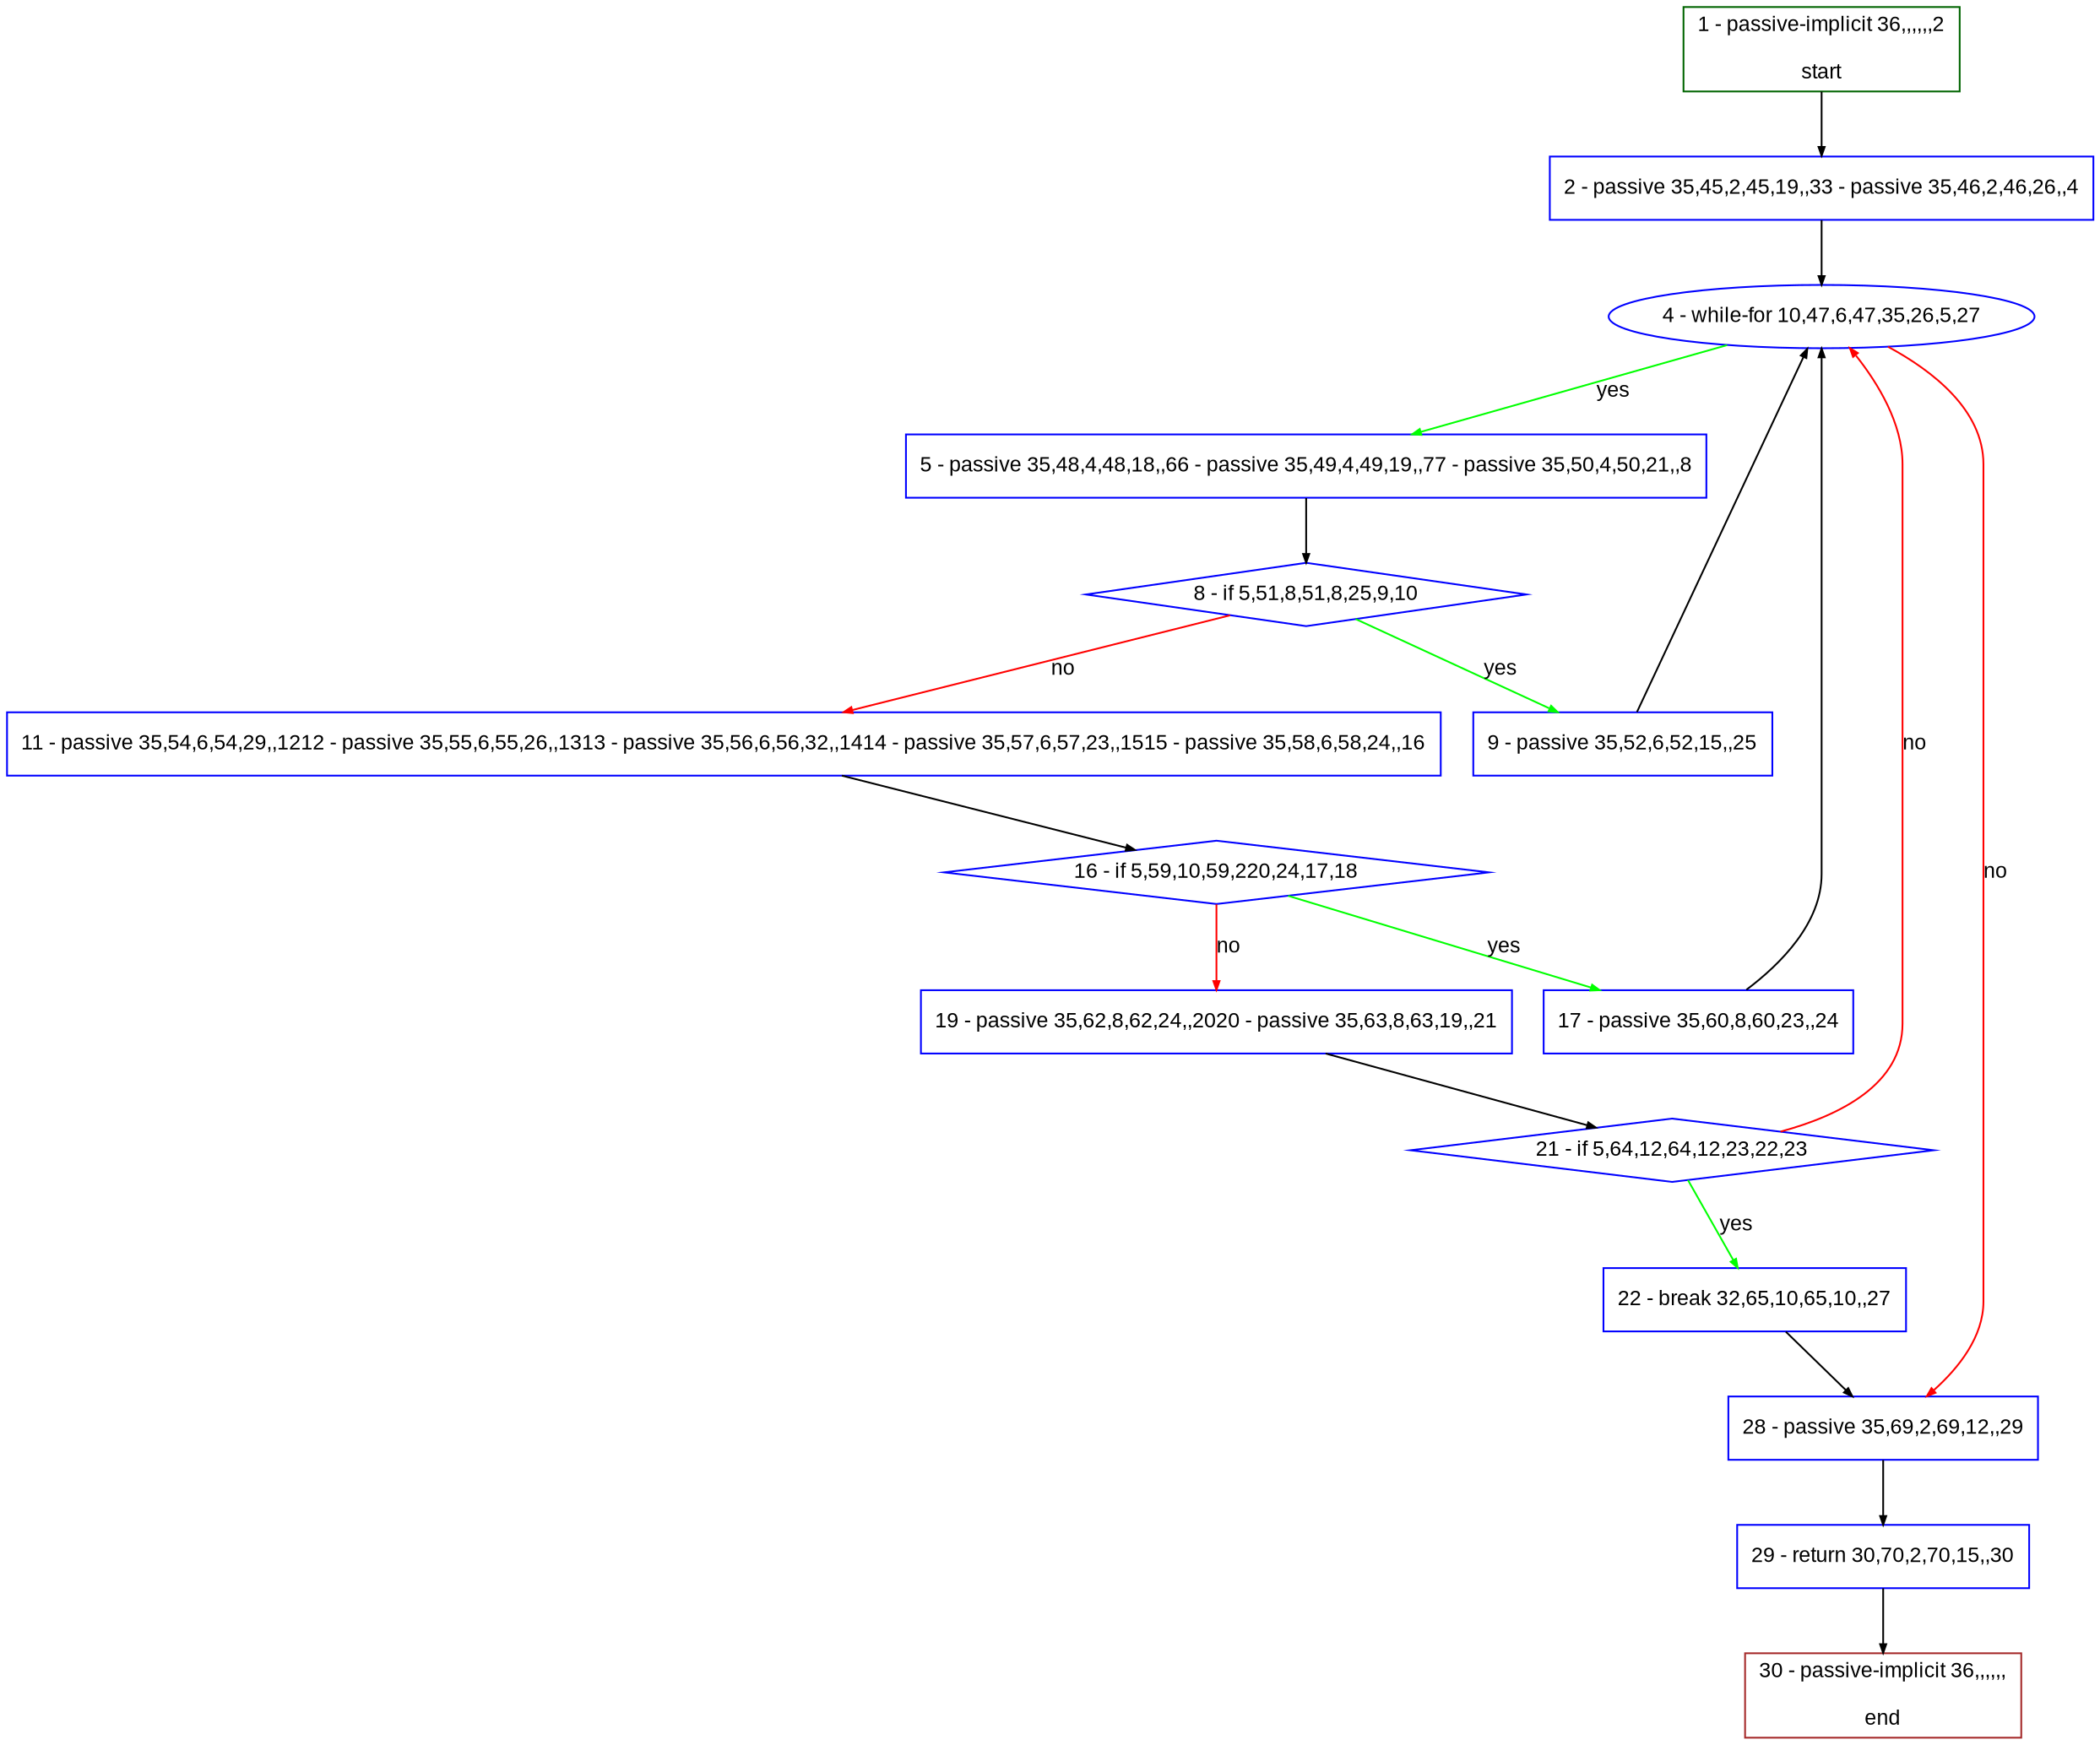 digraph "" {
  graph [pack="true", label="", fontsize="12", packmode="clust", fontname="Arial", fillcolor="#FFFFCC", bgcolor="white", style="rounded,filled", compound="true"];
  node [node_initialized="no", label="", color="grey", fontsize="12", fillcolor="white", fontname="Arial", style="filled", shape="rectangle", compound="true", fixedsize="false"];
  edge [fontcolor="black", arrowhead="normal", arrowtail="none", arrowsize="0.5", ltail="", label="", color="black", fontsize="12", lhead="", fontname="Arial", dir="forward", compound="true"];
  __N1 [label="2 - passive 35,45,2,45,19,,33 - passive 35,46,2,46,26,,4", color="#0000ff", fillcolor="#ffffff", style="filled", shape="box"];
  __N2 [label="1 - passive-implicit 36,,,,,,2\n\nstart", color="#006400", fillcolor="#ffffff", style="filled", shape="box"];
  __N3 [label="4 - while-for 10,47,6,47,35,26,5,27", color="#0000ff", fillcolor="#ffffff", style="filled", shape="oval"];
  __N4 [label="5 - passive 35,48,4,48,18,,66 - passive 35,49,4,49,19,,77 - passive 35,50,4,50,21,,8", color="#0000ff", fillcolor="#ffffff", style="filled", shape="box"];
  __N5 [label="28 - passive 35,69,2,69,12,,29", color="#0000ff", fillcolor="#ffffff", style="filled", shape="box"];
  __N6 [label="8 - if 5,51,8,51,8,25,9,10", color="#0000ff", fillcolor="#ffffff", style="filled", shape="diamond"];
  __N7 [label="9 - passive 35,52,6,52,15,,25", color="#0000ff", fillcolor="#ffffff", style="filled", shape="box"];
  __N8 [label="11 - passive 35,54,6,54,29,,1212 - passive 35,55,6,55,26,,1313 - passive 35,56,6,56,32,,1414 - passive 35,57,6,57,23,,1515 - passive 35,58,6,58,24,,16", color="#0000ff", fillcolor="#ffffff", style="filled", shape="box"];
  __N9 [label="16 - if 5,59,10,59,220,24,17,18", color="#0000ff", fillcolor="#ffffff", style="filled", shape="diamond"];
  __N10 [label="17 - passive 35,60,8,60,23,,24", color="#0000ff", fillcolor="#ffffff", style="filled", shape="box"];
  __N11 [label="19 - passive 35,62,8,62,24,,2020 - passive 35,63,8,63,19,,21", color="#0000ff", fillcolor="#ffffff", style="filled", shape="box"];
  __N12 [label="21 - if 5,64,12,64,12,23,22,23", color="#0000ff", fillcolor="#ffffff", style="filled", shape="diamond"];
  __N13 [label="22 - break 32,65,10,65,10,,27", color="#0000ff", fillcolor="#ffffff", style="filled", shape="box"];
  __N14 [label="29 - return 30,70,2,70,15,,30", color="#0000ff", fillcolor="#ffffff", style="filled", shape="box"];
  __N15 [label="30 - passive-implicit 36,,,,,,\n\nend", color="#a52a2a", fillcolor="#ffffff", style="filled", shape="box"];
  __N2 -> __N1 [arrowhead="normal", arrowtail="none", color="#000000", label="", dir="forward"];
  __N1 -> __N3 [arrowhead="normal", arrowtail="none", color="#000000", label="", dir="forward"];
  __N3 -> __N4 [arrowhead="normal", arrowtail="none", color="#00ff00", label="yes", dir="forward"];
  __N3 -> __N5 [arrowhead="normal", arrowtail="none", color="#ff0000", label="no", dir="forward"];
  __N4 -> __N6 [arrowhead="normal", arrowtail="none", color="#000000", label="", dir="forward"];
  __N6 -> __N7 [arrowhead="normal", arrowtail="none", color="#00ff00", label="yes", dir="forward"];
  __N6 -> __N8 [arrowhead="normal", arrowtail="none", color="#ff0000", label="no", dir="forward"];
  __N7 -> __N3 [arrowhead="normal", arrowtail="none", color="#000000", label="", dir="forward"];
  __N8 -> __N9 [arrowhead="normal", arrowtail="none", color="#000000", label="", dir="forward"];
  __N9 -> __N10 [arrowhead="normal", arrowtail="none", color="#00ff00", label="yes", dir="forward"];
  __N9 -> __N11 [arrowhead="normal", arrowtail="none", color="#ff0000", label="no", dir="forward"];
  __N10 -> __N3 [arrowhead="normal", arrowtail="none", color="#000000", label="", dir="forward"];
  __N11 -> __N12 [arrowhead="normal", arrowtail="none", color="#000000", label="", dir="forward"];
  __N12 -> __N3 [arrowhead="normal", arrowtail="none", color="#ff0000", label="no", dir="forward"];
  __N12 -> __N13 [arrowhead="normal", arrowtail="none", color="#00ff00", label="yes", dir="forward"];
  __N13 -> __N5 [arrowhead="normal", arrowtail="none", color="#000000", label="", dir="forward"];
  __N5 -> __N14 [arrowhead="normal", arrowtail="none", color="#000000", label="", dir="forward"];
  __N14 -> __N15 [arrowhead="normal", arrowtail="none", color="#000000", label="", dir="forward"];
}
